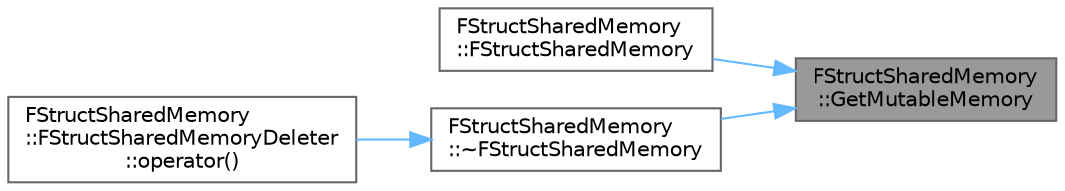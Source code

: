 digraph "FStructSharedMemory::GetMutableMemory"
{
 // INTERACTIVE_SVG=YES
 // LATEX_PDF_SIZE
  bgcolor="transparent";
  edge [fontname=Helvetica,fontsize=10,labelfontname=Helvetica,labelfontsize=10];
  node [fontname=Helvetica,fontsize=10,shape=box,height=0.2,width=0.4];
  rankdir="RL";
  Node1 [id="Node000001",label="FStructSharedMemory\l::GetMutableMemory",height=0.2,width=0.4,color="gray40", fillcolor="grey60", style="filled", fontcolor="black",tooltip="Returns mutable pointer to aligned struct memory."];
  Node1 -> Node2 [id="edge1_Node000001_Node000002",dir="back",color="steelblue1",style="solid",tooltip=" "];
  Node2 [id="Node000002",label="FStructSharedMemory\l::FStructSharedMemory",height=0.2,width=0.4,color="grey40", fillcolor="white", style="filled",URL="$de/d95/structFStructSharedMemory.html#a72db737075a1eef0576521cd10529fd7",tooltip=" "];
  Node1 -> Node3 [id="edge2_Node000001_Node000003",dir="back",color="steelblue1",style="solid",tooltip=" "];
  Node3 [id="Node000003",label="FStructSharedMemory\l::~FStructSharedMemory",height=0.2,width=0.4,color="grey40", fillcolor="white", style="filled",URL="$de/d95/structFStructSharedMemory.html#ac211778faa3c4440f9516eff0a905412",tooltip=" "];
  Node3 -> Node4 [id="edge3_Node000003_Node000004",dir="back",color="steelblue1",style="solid",tooltip=" "];
  Node4 [id="Node000004",label="FStructSharedMemory\l::FStructSharedMemoryDeleter\l::operator()",height=0.2,width=0.4,color="grey40", fillcolor="white", style="filled",URL="$d2/dd5/structFStructSharedMemory_1_1FStructSharedMemoryDeleter.html#a24012f9e1e2517b9e3de4584ad2bdab6",tooltip=" "];
}
